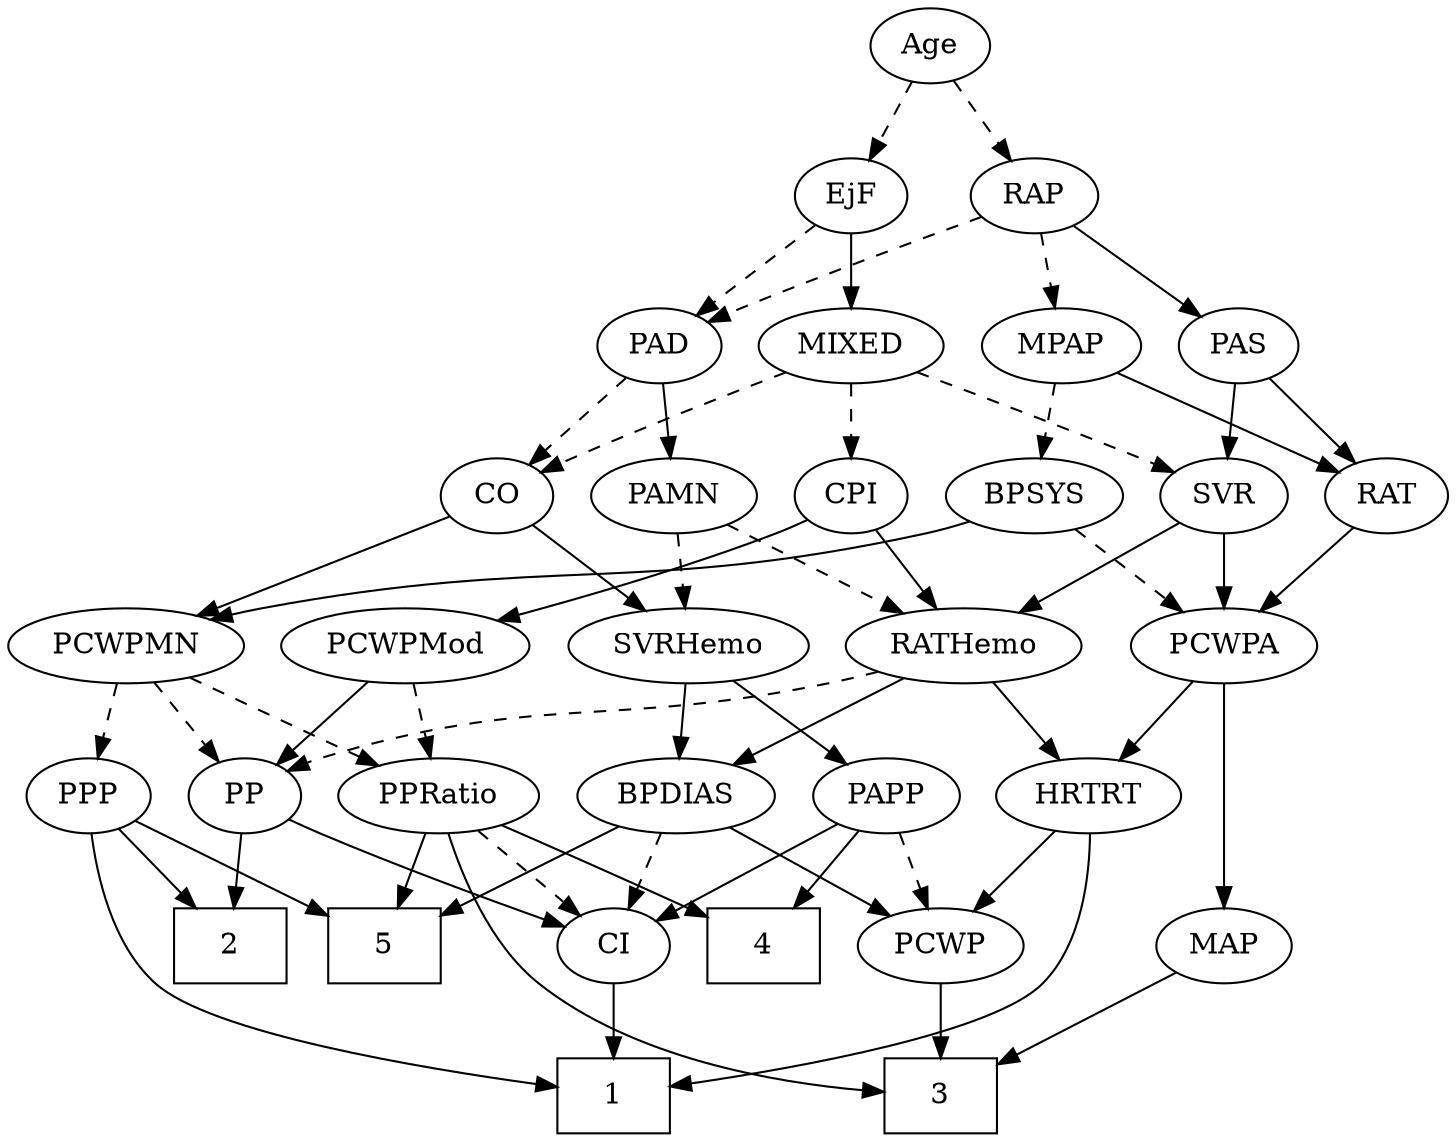 strict digraph {
	graph [bb="0,0,605.3,540"];
	node [label="\N"];
	1	[height=0.5,
		pos="215,18",
		shape=box,
		width=0.75];
	2	[height=0.5,
		pos="71,90",
		shape=box,
		width=0.75];
	3	[height=0.5,
		pos="405,18",
		shape=box,
		width=0.75];
	4	[height=0.5,
		pos="325,90",
		shape=box,
		width=0.75];
	5	[height=0.5,
		pos="143,90",
		shape=box,
		width=0.75];
	Age	[height=0.5,
		pos="371,522",
		width=0.75];
	EjF	[height=0.5,
		pos="335,450",
		width=0.75];
	Age -> EjF	[pos="e,343.3,467.15 362.65,504.76 358.29,496.28 352.85,485.71 347.96,476.2",
		style=dashed];
	RAP	[height=0.5,
		pos="409,450",
		width=0.77632];
	Age -> RAP	[pos="e,400.23,467.15 379.81,504.76 384.42,496.28 390.16,485.71 395.32,476.2",
		style=dashed];
	MIXED	[height=0.5,
		pos="248,378",
		width=1.1193];
	EjF -> MIXED	[pos="e,266.84,394.16 318.23,435.5 305.93,425.61 288.97,411.96 274.8,400.56",
		style=solid];
	PAD	[height=0.5,
		pos="335,378",
		width=0.79437];
	EjF -> PAD	[pos="e,335,396.1 335,431.7 335,423.98 335,414.71 335,406.11",
		style=dashed];
	MPAP	[height=0.5,
		pos="495,378",
		width=0.97491];
	RAP -> MPAP	[pos="e,476.98,393.66 425.58,435.5 437.9,425.47 454.95,411.6 469.07,400.11",
		style=dashed];
	RAP -> PAD	[pos="e,350.31,393.49 393.67,434.5 383.25,424.64 369.29,411.44 357.61,400.38",
		style=dashed];
	PAS	[height=0.5,
		pos="411,378",
		width=0.75];
	RAP -> PAS	[pos="e,410.51,396.1 409.49,431.7 409.71,423.98 409.98,414.71 410.23,406.11",
		style=solid];
	CO	[height=0.5,
		pos="176,306",
		width=0.75];
	MIXED -> CO	[pos="e,190.95,321.54 232.02,361.46 222.06,351.78 209.09,339.17 198.15,328.53",
		style=dashed];
	CPI	[height=0.5,
		pos="248,306",
		width=0.75];
	MIXED -> CPI	[pos="e,248,324.1 248,359.7 248,351.98 248,342.71 248,334.11",
		style=dashed];
	SVR	[height=0.5,
		pos="411,306",
		width=0.77632];
	MIXED -> SVR	[pos="e,388.75,317.37 276.64,365.27 302.25,354.7 340.76,338.62 374,324 375.8,323.21 377.64,322.39 379.49,321.56",
		style=dashed];
	BPSYS	[height=0.5,
		pos="495,306",
		width=1.0471];
	MPAP -> BPSYS	[pos="e,495,324.1 495,359.7 495,351.98 495,342.71 495,334.11",
		style=dashed];
	RAT	[height=0.5,
		pos="578,306",
		width=0.75827];
	MPAP -> RAT	[pos="e,561.83,320.64 512.6,362.15 524.66,351.98 540.8,338.37 554.03,327.21",
		style=solid];
	PCWPA	[height=0.5,
		pos="520,234",
		width=1.1555];
	BPSYS -> PCWPA	[pos="e,513.83,252.28 501.05,288.05 503.87,280.18 507.28,270.62 510.43,261.79",
		style=dashed];
	PCWPMN	[height=0.5,
		pos="54,234",
		width=1.3902];
	BPSYS -> PCWPMN	[pos="e,90.267,246.52 467,293.63 460.82,291.48 454.26,289.45 448,288 302.1,254.29 259.94,280.84 113,252 108.82,251.18 104.51,250.2 100.21,\
249.14",
		style=solid];
	PAD -> CO	[pos="e,197.25,317.21 312.53,366.86 307.43,364.58 302.04,362.19 297,360 259.38,343.62 249.45,340.76 212,324 210.2,323.2 208.36,322.36 \
206.5,321.51",
		style=dashed];
	PAMN	[height=0.5,
		pos="329,306",
		width=1.011];
	PAD -> PAMN	[pos="e,330.47,324.1 333.52,359.7 332.86,351.98 332.06,342.71 331.32,334.11",
		style=solid];
	CO -> PCWPMN	[pos="e,79.372,249.56 156.13,293.6 137.73,283.04 109.99,267.13 88.065,254.55",
		style=solid];
	SVRHemo	[height=0.5,
		pos="294,234",
		width=1.3902];
	CO -> SVRHemo	[pos="e,269.15,249.74 195.49,293.44 213.13,282.98 239.49,267.34 260.51,254.87",
		style=solid];
	PAS -> RAT	[pos="e,556.4,317.48 433.38,367.37 439.11,364.94 445.28,362.35 451,360 491.24,343.49 502.09,341.3 542,324 543.61,323.3 545.26,322.57 546.92,\
321.83",
		style=solid];
	PAS -> SVR	[pos="e,411,324.1 411,359.7 411,351.98 411,342.71 411,334.11",
		style=solid];
	RATHemo	[height=0.5,
		pos="411,234",
		width=1.3721];
	PAMN -> RATHemo	[pos="e,392.5,250.8 346.39,290.15 357.5,280.67 372.11,268.2 384.63,257.51",
		style=dashed];
	PAMN -> SVRHemo	[pos="e,302.48,251.96 320.71,288.41 316.62,280.25 311.61,270.22 307.03,261.07",
		style=dashed];
	BPDIAS	[height=0.5,
		pos="284,162",
		width=1.1735];
	RATHemo -> BPDIAS	[pos="e,309.11,176.84 384.99,218.67 365.65,208 339.07,193.36 318.04,181.76",
		style=solid];
	PP	[height=0.5,
		pos="99,162",
		width=0.75];
	RATHemo -> PP	[pos="e,119.55,173.9 374.67,221.62 367.53,219.59 360.06,217.61 353,216 257.26,194.15 228.74,209.25 135,180 133.07,179.4 131.11,178.71 \
129.16,177.97",
		style=dashed];
	HRTRT	[height=0.5,
		pos="465,162",
		width=1.1013];
	RATHemo -> HRTRT	[pos="e,452.29,179.47 423.8,216.41 430.46,207.78 438.72,197.06 446.1,187.5",
		style=solid];
	CPI -> RATHemo	[pos="e,378.99,247.88 269.25,294.77 274.08,292.5 279.2,290.13 284,288 312.33,275.41 344.58,261.96 369.48,251.76",
		style=solid];
	PCWPMod	[height=0.5,
		pos="174,234",
		width=1.4443];
	CPI -> PCWPMod	[pos="e,191.02,251.1 233.02,290.83 223.14,281.49 209.96,269.02 198.57,258.24",
		style=solid];
	RAT -> PCWPA	[pos="e,533.37,251.13 565.41,289.81 557.95,280.8 548.32,269.18 539.85,258.95",
		style=solid];
	SVR -> RATHemo	[pos="e,411,252.1 411,287.7 411,279.98 411,270.71 411,262.11",
		style=solid];
	SVR -> PCWPA	[pos="e,497.57,249.4 430.24,292.65 446.49,282.21 470.07,267.07 488.98,254.92",
		style=solid];
	PCWPMod -> PP	[pos="e,114.27,177.25 156.6,216.76 146.2,207.05 132.86,194.6 121.64,184.13",
		style=solid];
	PPRatio	[height=0.5,
		pos="184,162",
		width=1.1013];
	PCWPMod -> PPRatio	[pos="e,181.56,180.1 176.47,215.7 177.57,207.98 178.9,198.71 180.13,190.11",
		style=dashed];
	MAP	[height=0.5,
		pos="531,90",
		width=0.84854];
	PCWPA -> MAP	[pos="e,529.67,108.19 521.33,215.87 523.2,191.67 526.65,147.21 528.88,118.39",
		style=solid];
	PCWPA -> HRTRT	[pos="e,477.69,179.15 507.24,216.76 500.3,207.93 491.58,196.83 483.87,187.01",
		style=solid];
	PCWPMN -> PP	[pos="e,88.722,178.99 64.664,216.41 70.179,207.83 77.02,197.19 83.141,187.67",
		style=dashed];
	PPP	[height=0.5,
		pos="27,162",
		width=0.75];
	PCWPMN -> PPP	[pos="e,33.476,179.79 47.464,216.05 44.38,208.06 40.628,198.33 37.183,189.4",
		style=dashed];
	PCWPMN -> PPRatio	[pos="e,159.18,176.37 80.621,218.67 100.77,207.82 128.59,192.84 150.29,181.15",
		style=dashed];
	SVRHemo -> BPDIAS	[pos="e,286.44,180.1 291.53,215.7 290.43,207.98 289.1,198.71 287.87,190.11",
		style=solid];
	PAPP	[height=0.5,
		pos="376,162",
		width=0.88464];
	SVRHemo -> PAPP	[pos="e,359.14,177.39 312.61,217.12 324.08,207.32 338.93,194.65 351.37,184.02",
		style=solid];
	BPDIAS -> 5	[pos="e,170.36,104.58 257.48,147.83 235.41,136.88 203.77,121.17 179.34,109.04",
		style=solid];
	PCWP	[height=0.5,
		pos="405,90",
		width=0.97491];
	BPDIAS -> PCWP	[pos="e,382.48,104.03 308.2,147 326.97,136.14 353.16,120.99 373.56,109.19",
		style=solid];
	CI	[height=0.5,
		pos="215,90",
		width=0.75];
	BPDIAS -> CI	[pos="e,229.19,105.39 268.34,145.12 258.87,135.51 246.67,123.13 236.32,112.63",
		style=dashed];
	MAP -> 3	[pos="e,432.2,34.114 509.63,77.125 490.87,66.703 463.19,51.33 441.02,39.011",
		style=solid];
	PP -> 2	[pos="e,77.979,108.45 92.364,144.41 89.182,136.45 85.289,126.72 81.702,117.76",
		style=solid];
	PP -> CI	[pos="e,195.52,102.75 118.42,149.28 137.15,137.98 165.72,120.74 186.93,107.94",
		style=solid];
	PPP -> 1	[pos="e,187.67,18.239 23.326,143.82 20.19,124.18 18.469,92.15 35,72 69.571,29.859 135.84,20.164 177.61,18.503",
		style=solid];
	PPP -> 2	[pos="e,60.131,108.29 36.984,145.12 42.211,136.8 48.742,126.41 54.681,116.96",
		style=solid];
	PPP -> 5	[pos="e,115.69,107.48 46.416,149.28 62.934,139.32 87.092,124.74 107.12,112.65",
		style=solid];
	PPRatio -> 3	[pos="e,377.89,28.455 203.72,146.14 217.27,135.75 235.53,121.4 251,108 268.58,92.768 269.71,85.011 289,72 313.84,55.24 344.84,41.387 368.55,\
32.052",
		style=solid];
	PPRatio -> 4	[pos="e,297.86,104.47 209.86,148.16 232,137.17 264.11,121.23 288.8,108.97",
		style=solid];
	PPRatio -> 5	[pos="e,153.22,108.45 174.28,144.41 169.52,136.28 163.68,126.31 158.34,117.18",
		style=solid];
	PPRatio -> CI	[pos="e,207.56,107.79 191.5,144.05 195.08,135.97 199.45,126.12 203.44,117.11",
		style=dashed];
	PCWP -> 3	[pos="e,405,36.104 405,71.697 405,63.983 405,54.712 405,46.112",
		style=solid];
	CI -> 1	[pos="e,215,36.104 215,71.697 215,63.983 215,54.712 215,46.112",
		style=solid];
	PAPP -> 4	[pos="e,337.6,108.29 364.43,145.12 358.24,136.63 350.49,125.98 343.49,116.38",
		style=solid];
	PAPP -> PCWP	[pos="e,397.98,107.96 382.87,144.41 386.22,136.34 390.32,126.43 394.08,117.35",
		style=dashed];
	PAPP -> CI	[pos="e,237.09,100.6 351.55,150.37 323.45,138.15 277.26,118.07 246.49,104.69",
		style=solid];
	HRTRT -> 1	[pos="e,242.04,21.422 467.07,143.79 468.44,123.82 467.34,91.177 449,72 422.25,44.024 311.02,28.735 252.06,22.457",
		style=solid];
	HRTRT -> PCWP	[pos="e,418.43,106.67 451.08,144.76 443.33,135.71 433.53,124.29 424.97,114.3",
		style=solid];
}
